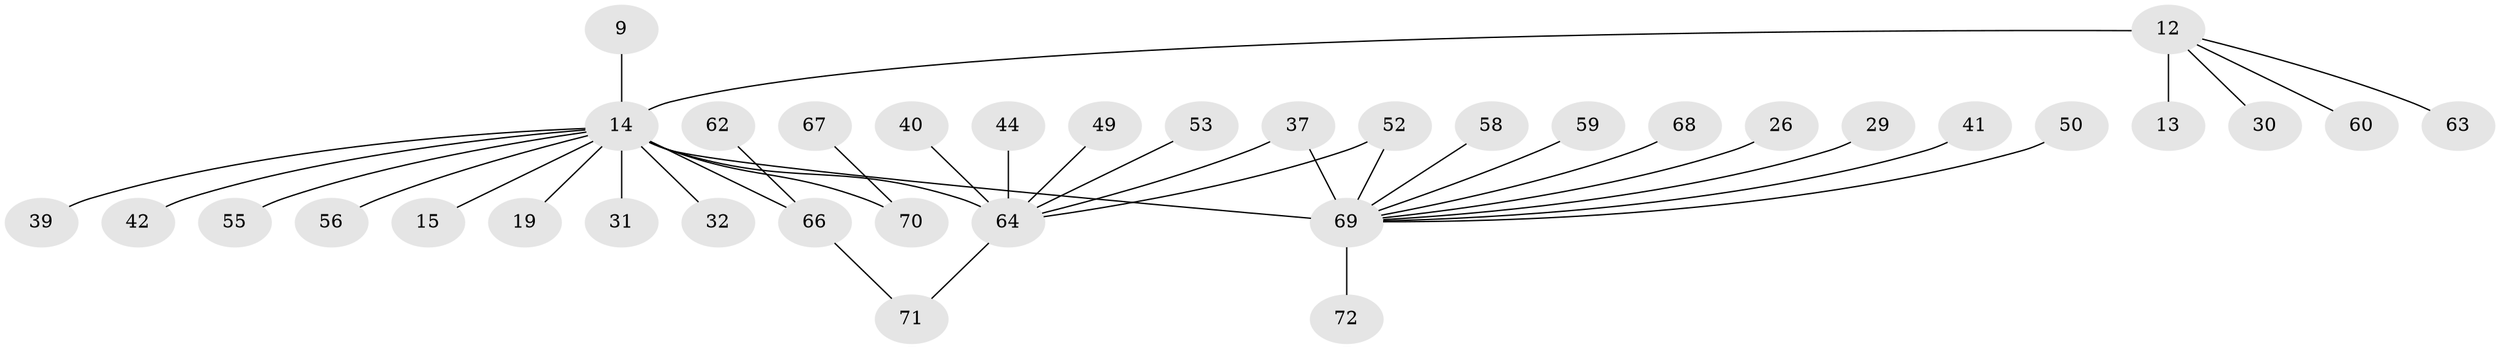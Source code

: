 // original degree distribution, {10: 0.027777777777777776, 3: 0.1111111111111111, 4: 0.05555555555555555, 2: 0.2222222222222222, 11: 0.013888888888888888, 1: 0.5, 6: 0.027777777777777776, 9: 0.013888888888888888, 7: 0.027777777777777776}
// Generated by graph-tools (version 1.1) at 2025/47/03/09/25 04:47:18]
// undirected, 36 vertices, 38 edges
graph export_dot {
graph [start="1"]
  node [color=gray90,style=filled];
  9;
  12;
  13;
  14 [super="+4+2"];
  15;
  19 [super="+5"];
  26;
  29;
  30;
  31;
  32;
  37 [super="+25+27"];
  39;
  40;
  41;
  42;
  44;
  49;
  50;
  52 [super="+22+34"];
  53;
  55;
  56;
  58;
  59;
  60;
  62;
  63;
  64 [super="+48+33+24"];
  66 [super="+46+61"];
  67 [super="+47"];
  68 [super="+54"];
  69 [super="+8+57"];
  70 [super="+35+43+51+65"];
  71;
  72;
  9 -- 14;
  12 -- 13;
  12 -- 14 [weight=3];
  12 -- 30;
  12 -- 60;
  12 -- 63;
  14 -- 32;
  14 -- 55;
  14 -- 69 [weight=6];
  14 -- 15;
  14 -- 64 [weight=3];
  14 -- 39;
  14 -- 70 [weight=2];
  14 -- 42;
  14 -- 56;
  14 -- 31;
  14 -- 19;
  14 -- 66 [weight=2];
  26 -- 69;
  29 -- 69;
  37 -- 64;
  37 -- 69 [weight=2];
  40 -- 64;
  41 -- 69;
  44 -- 64;
  49 -- 64;
  50 -- 69;
  52 -- 69;
  52 -- 64 [weight=2];
  53 -- 64;
  58 -- 69;
  59 -- 69;
  62 -- 66;
  64 -- 71;
  66 -- 71;
  67 -- 70;
  68 -- 69;
  69 -- 72;
}
